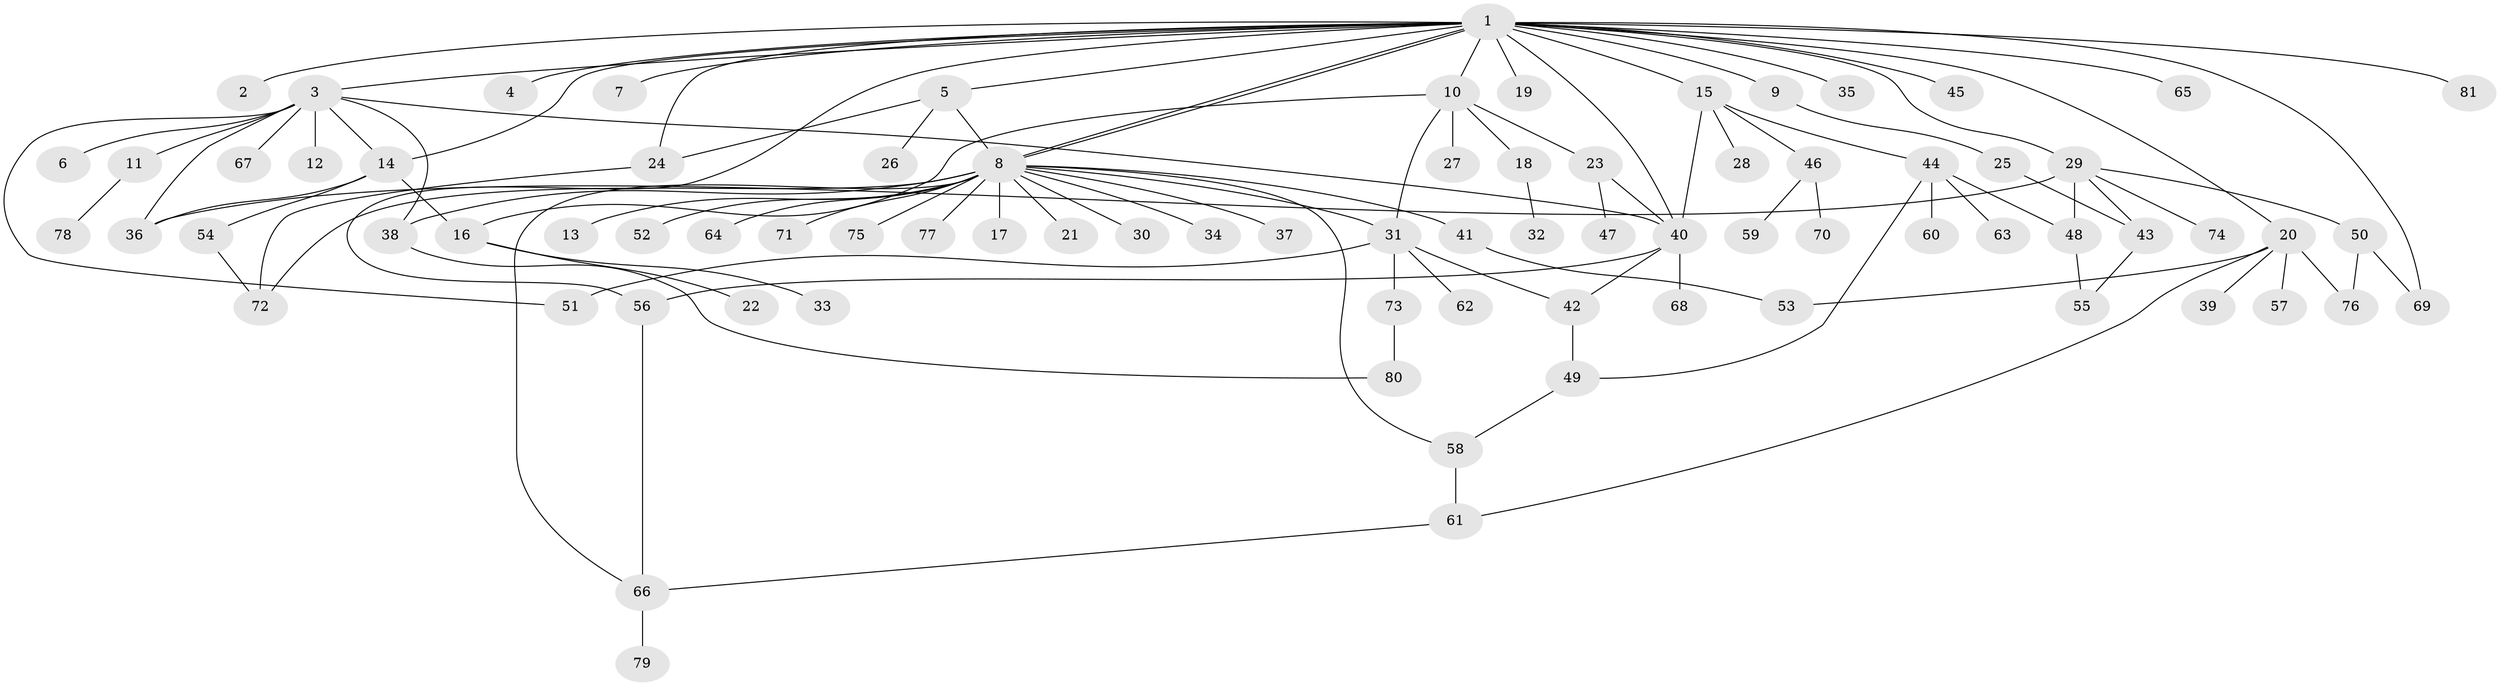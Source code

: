 // coarse degree distribution, {19: 0.031746031746031744, 1: 0.5555555555555556, 10: 0.015873015873015872, 4: 0.031746031746031744, 2: 0.14285714285714285, 6: 0.07936507936507936, 9: 0.015873015873015872, 5: 0.015873015873015872, 3: 0.1111111111111111}
// Generated by graph-tools (version 1.1) at 2025/41/03/06/25 10:41:49]
// undirected, 81 vertices, 109 edges
graph export_dot {
graph [start="1"]
  node [color=gray90,style=filled];
  1;
  2;
  3;
  4;
  5;
  6;
  7;
  8;
  9;
  10;
  11;
  12;
  13;
  14;
  15;
  16;
  17;
  18;
  19;
  20;
  21;
  22;
  23;
  24;
  25;
  26;
  27;
  28;
  29;
  30;
  31;
  32;
  33;
  34;
  35;
  36;
  37;
  38;
  39;
  40;
  41;
  42;
  43;
  44;
  45;
  46;
  47;
  48;
  49;
  50;
  51;
  52;
  53;
  54;
  55;
  56;
  57;
  58;
  59;
  60;
  61;
  62;
  63;
  64;
  65;
  66;
  67;
  68;
  69;
  70;
  71;
  72;
  73;
  74;
  75;
  76;
  77;
  78;
  79;
  80;
  81;
  1 -- 2;
  1 -- 3;
  1 -- 4;
  1 -- 5;
  1 -- 7;
  1 -- 8;
  1 -- 8;
  1 -- 9;
  1 -- 10;
  1 -- 14;
  1 -- 15;
  1 -- 19;
  1 -- 20;
  1 -- 24;
  1 -- 29;
  1 -- 35;
  1 -- 40;
  1 -- 45;
  1 -- 56;
  1 -- 65;
  1 -- 69;
  1 -- 81;
  3 -- 6;
  3 -- 11;
  3 -- 12;
  3 -- 14;
  3 -- 36;
  3 -- 38;
  3 -- 40;
  3 -- 51;
  3 -- 67;
  5 -- 8;
  5 -- 24;
  5 -- 26;
  8 -- 13;
  8 -- 17;
  8 -- 21;
  8 -- 30;
  8 -- 31;
  8 -- 34;
  8 -- 37;
  8 -- 38;
  8 -- 41;
  8 -- 52;
  8 -- 58;
  8 -- 64;
  8 -- 66;
  8 -- 71;
  8 -- 72;
  8 -- 75;
  8 -- 77;
  9 -- 25;
  10 -- 16;
  10 -- 18;
  10 -- 23;
  10 -- 27;
  10 -- 31;
  11 -- 78;
  14 -- 16;
  14 -- 36;
  14 -- 54;
  15 -- 28;
  15 -- 40;
  15 -- 44;
  15 -- 46;
  16 -- 22;
  16 -- 33;
  18 -- 32;
  20 -- 39;
  20 -- 53;
  20 -- 57;
  20 -- 61;
  20 -- 76;
  23 -- 40;
  23 -- 47;
  24 -- 72;
  25 -- 43;
  29 -- 36;
  29 -- 43;
  29 -- 48;
  29 -- 50;
  29 -- 74;
  31 -- 42;
  31 -- 51;
  31 -- 62;
  31 -- 73;
  38 -- 80;
  40 -- 42;
  40 -- 56;
  40 -- 68;
  41 -- 53;
  42 -- 49;
  43 -- 55;
  44 -- 48;
  44 -- 49;
  44 -- 60;
  44 -- 63;
  46 -- 59;
  46 -- 70;
  48 -- 55;
  49 -- 58;
  50 -- 69;
  50 -- 76;
  54 -- 72;
  56 -- 66;
  58 -- 61;
  61 -- 66;
  66 -- 79;
  73 -- 80;
}
